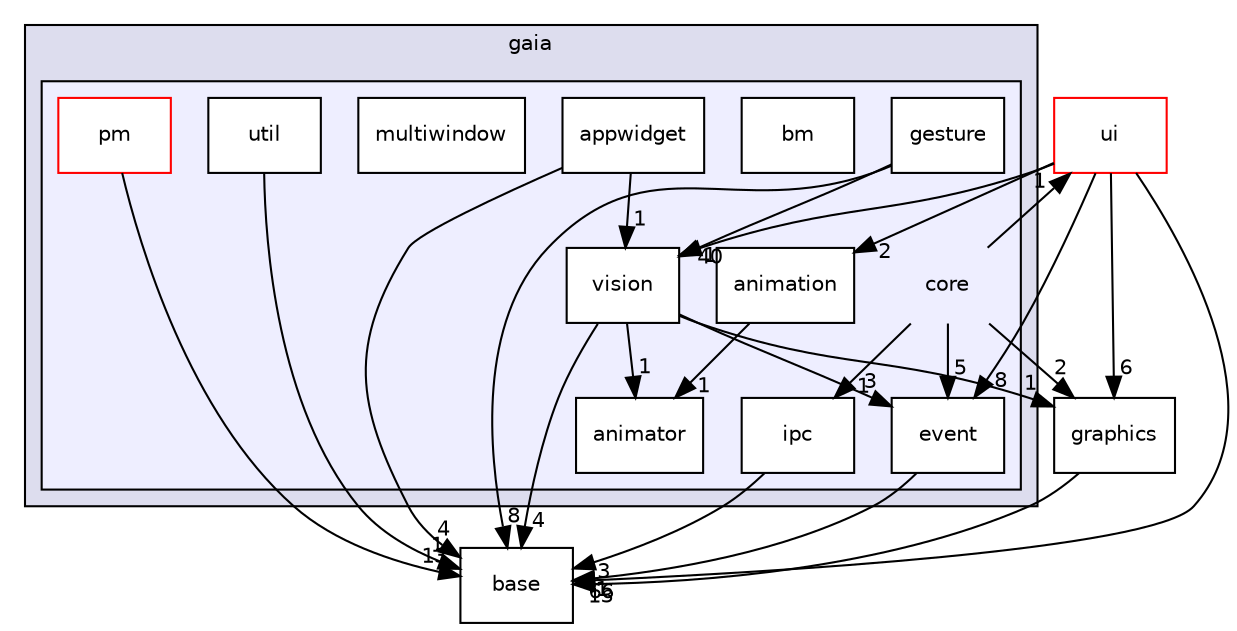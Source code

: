 digraph G {
  compound=true
  node [ fontsize="10", fontname="Helvetica"];
  edge [ labelfontsize="10", labelfontname="Helvetica"];
  subgraph clusterdir_1456e22c17612b474594c42fce5c0653 {
    graph [ bgcolor="#ddddee", pencolor="black", label="gaia" fontname="Helvetica", fontsize="10", URL="dir_1456e22c17612b474594c42fce5c0653.html"]
  subgraph clusterdir_18e718a92f1e56f596f9b4a710826a5a {
    graph [ bgcolor="#eeeeff", pencolor="black", label="" URL="dir_18e718a92f1e56f596f9b4a710826a5a.html"];
    dir_18e718a92f1e56f596f9b4a710826a5a [shape=plaintext label="core"];
    dir_efcdb1737264afba7c30238232d61b17 [shape=box label="animation" color="black" fillcolor="white" style="filled" URL="dir_efcdb1737264afba7c30238232d61b17.html"];
    dir_db0d7230dad2044b985c0f37288531b0 [shape=box label="animator" color="black" fillcolor="white" style="filled" URL="dir_db0d7230dad2044b985c0f37288531b0.html"];
    dir_d19cfad308d92982bfc231022c25aca3 [shape=box label="appwidget" color="black" fillcolor="white" style="filled" URL="dir_d19cfad308d92982bfc231022c25aca3.html"];
    dir_38fb794742eba5ec1e2eb3222aff0027 [shape=box label="bm" color="black" fillcolor="white" style="filled" URL="dir_38fb794742eba5ec1e2eb3222aff0027.html"];
    dir_e0cd13b4503987d0c2ba93fa2e7a466a [shape=box label="event" color="black" fillcolor="white" style="filled" URL="dir_e0cd13b4503987d0c2ba93fa2e7a466a.html"];
    dir_07bc4b6d0de5b52e3e1c7ee36a8c69cf [shape=box label="gesture" color="black" fillcolor="white" style="filled" URL="dir_07bc4b6d0de5b52e3e1c7ee36a8c69cf.html"];
    dir_b2530f67e9370e3fb0000beefadd3985 [shape=box label="ipc" color="black" fillcolor="white" style="filled" URL="dir_b2530f67e9370e3fb0000beefadd3985.html"];
    dir_f25951bcd7d27672805f5abbbac26c37 [shape=box label="multiwindow" color="black" fillcolor="white" style="filled" URL="dir_f25951bcd7d27672805f5abbbac26c37.html"];
    dir_c1443607dd4cc642c3d39bfbd095271a [shape=box label="pm" color="red" fillcolor="white" style="filled" URL="dir_c1443607dd4cc642c3d39bfbd095271a.html"];
    dir_c0eddfe3c9144ee87ae8f12eb59d2174 [shape=box label="util" color="black" fillcolor="white" style="filled" URL="dir_c0eddfe3c9144ee87ae8f12eb59d2174.html"];
    dir_fbdffc592018ad5c44592a114727a3b4 [shape=box label="vision" color="black" fillcolor="white" style="filled" URL="dir_fbdffc592018ad5c44592a114727a3b4.html"];
  }
  }
  dir_0c8506a6a405175c36c5e275daf2614d [shape=box label="graphics" URL="dir_0c8506a6a405175c36c5e275daf2614d.html"];
  dir_8172b99120729303d882dab2771c72a0 [shape=box label="ui" fillcolor="white" style="filled" color="red" URL="dir_8172b99120729303d882dab2771c72a0.html"];
  dir_96bebcbd622f6ba3e4502d519ed457a0 [shape=box label="base" URL="dir_96bebcbd622f6ba3e4502d519ed457a0.html"];
  dir_0c8506a6a405175c36c5e275daf2614d->dir_96bebcbd622f6ba3e4502d519ed457a0 [headlabel="13", labeldistance=1.5 headhref="dir_000036_000005.html"];
  dir_fbdffc592018ad5c44592a114727a3b4->dir_0c8506a6a405175c36c5e275daf2614d [headlabel="1", labeldistance=1.5 headhref="dir_000032_000036.html"];
  dir_fbdffc592018ad5c44592a114727a3b4->dir_db0d7230dad2044b985c0f37288531b0 [headlabel="1", labeldistance=1.5 headhref="dir_000032_000021.html"];
  dir_fbdffc592018ad5c44592a114727a3b4->dir_96bebcbd622f6ba3e4502d519ed457a0 [headlabel="4", labeldistance=1.5 headhref="dir_000032_000005.html"];
  dir_fbdffc592018ad5c44592a114727a3b4->dir_e0cd13b4503987d0c2ba93fa2e7a466a [headlabel="3", labeldistance=1.5 headhref="dir_000032_000024.html"];
  dir_07bc4b6d0de5b52e3e1c7ee36a8c69cf->dir_fbdffc592018ad5c44592a114727a3b4 [headlabel="1", labeldistance=1.5 headhref="dir_000025_000032.html"];
  dir_07bc4b6d0de5b52e3e1c7ee36a8c69cf->dir_96bebcbd622f6ba3e4502d519ed457a0 [headlabel="8", labeldistance=1.5 headhref="dir_000025_000005.html"];
  dir_c0eddfe3c9144ee87ae8f12eb59d2174->dir_96bebcbd622f6ba3e4502d519ed457a0 [headlabel="1", labeldistance=1.5 headhref="dir_000030_000005.html"];
  dir_8172b99120729303d882dab2771c72a0->dir_0c8506a6a405175c36c5e275daf2614d [headlabel="6", labeldistance=1.5 headhref="dir_000055_000036.html"];
  dir_8172b99120729303d882dab2771c72a0->dir_fbdffc592018ad5c44592a114727a3b4 [headlabel="40", labeldistance=1.5 headhref="dir_000055_000032.html"];
  dir_8172b99120729303d882dab2771c72a0->dir_96bebcbd622f6ba3e4502d519ed457a0 [headlabel="66", labeldistance=1.5 headhref="dir_000055_000005.html"];
  dir_8172b99120729303d882dab2771c72a0->dir_efcdb1737264afba7c30238232d61b17 [headlabel="2", labeldistance=1.5 headhref="dir_000055_000020.html"];
  dir_8172b99120729303d882dab2771c72a0->dir_e0cd13b4503987d0c2ba93fa2e7a466a [headlabel="8", labeldistance=1.5 headhref="dir_000055_000024.html"];
  dir_c1443607dd4cc642c3d39bfbd095271a->dir_96bebcbd622f6ba3e4502d519ed457a0 [headlabel="13", labeldistance=1.5 headhref="dir_000028_000005.html"];
  dir_18e718a92f1e56f596f9b4a710826a5a->dir_0c8506a6a405175c36c5e275daf2614d [headlabel="2", labeldistance=1.5 headhref="dir_000019_000036.html"];
  dir_18e718a92f1e56f596f9b4a710826a5a->dir_8172b99120729303d882dab2771c72a0 [headlabel="1", labeldistance=1.5 headhref="dir_000019_000055.html"];
  dir_18e718a92f1e56f596f9b4a710826a5a->dir_b2530f67e9370e3fb0000beefadd3985 [headlabel="1", labeldistance=1.5 headhref="dir_000019_000026.html"];
  dir_18e718a92f1e56f596f9b4a710826a5a->dir_e0cd13b4503987d0c2ba93fa2e7a466a [headlabel="5", labeldistance=1.5 headhref="dir_000019_000024.html"];
  dir_b2530f67e9370e3fb0000beefadd3985->dir_96bebcbd622f6ba3e4502d519ed457a0 [headlabel="3", labeldistance=1.5 headhref="dir_000026_000005.html"];
  dir_d19cfad308d92982bfc231022c25aca3->dir_fbdffc592018ad5c44592a114727a3b4 [headlabel="1", labeldistance=1.5 headhref="dir_000022_000032.html"];
  dir_d19cfad308d92982bfc231022c25aca3->dir_96bebcbd622f6ba3e4502d519ed457a0 [headlabel="4", labeldistance=1.5 headhref="dir_000022_000005.html"];
  dir_efcdb1737264afba7c30238232d61b17->dir_db0d7230dad2044b985c0f37288531b0 [headlabel="1", labeldistance=1.5 headhref="dir_000020_000021.html"];
  dir_e0cd13b4503987d0c2ba93fa2e7a466a->dir_96bebcbd622f6ba3e4502d519ed457a0 [headlabel="1", labeldistance=1.5 headhref="dir_000024_000005.html"];
}
